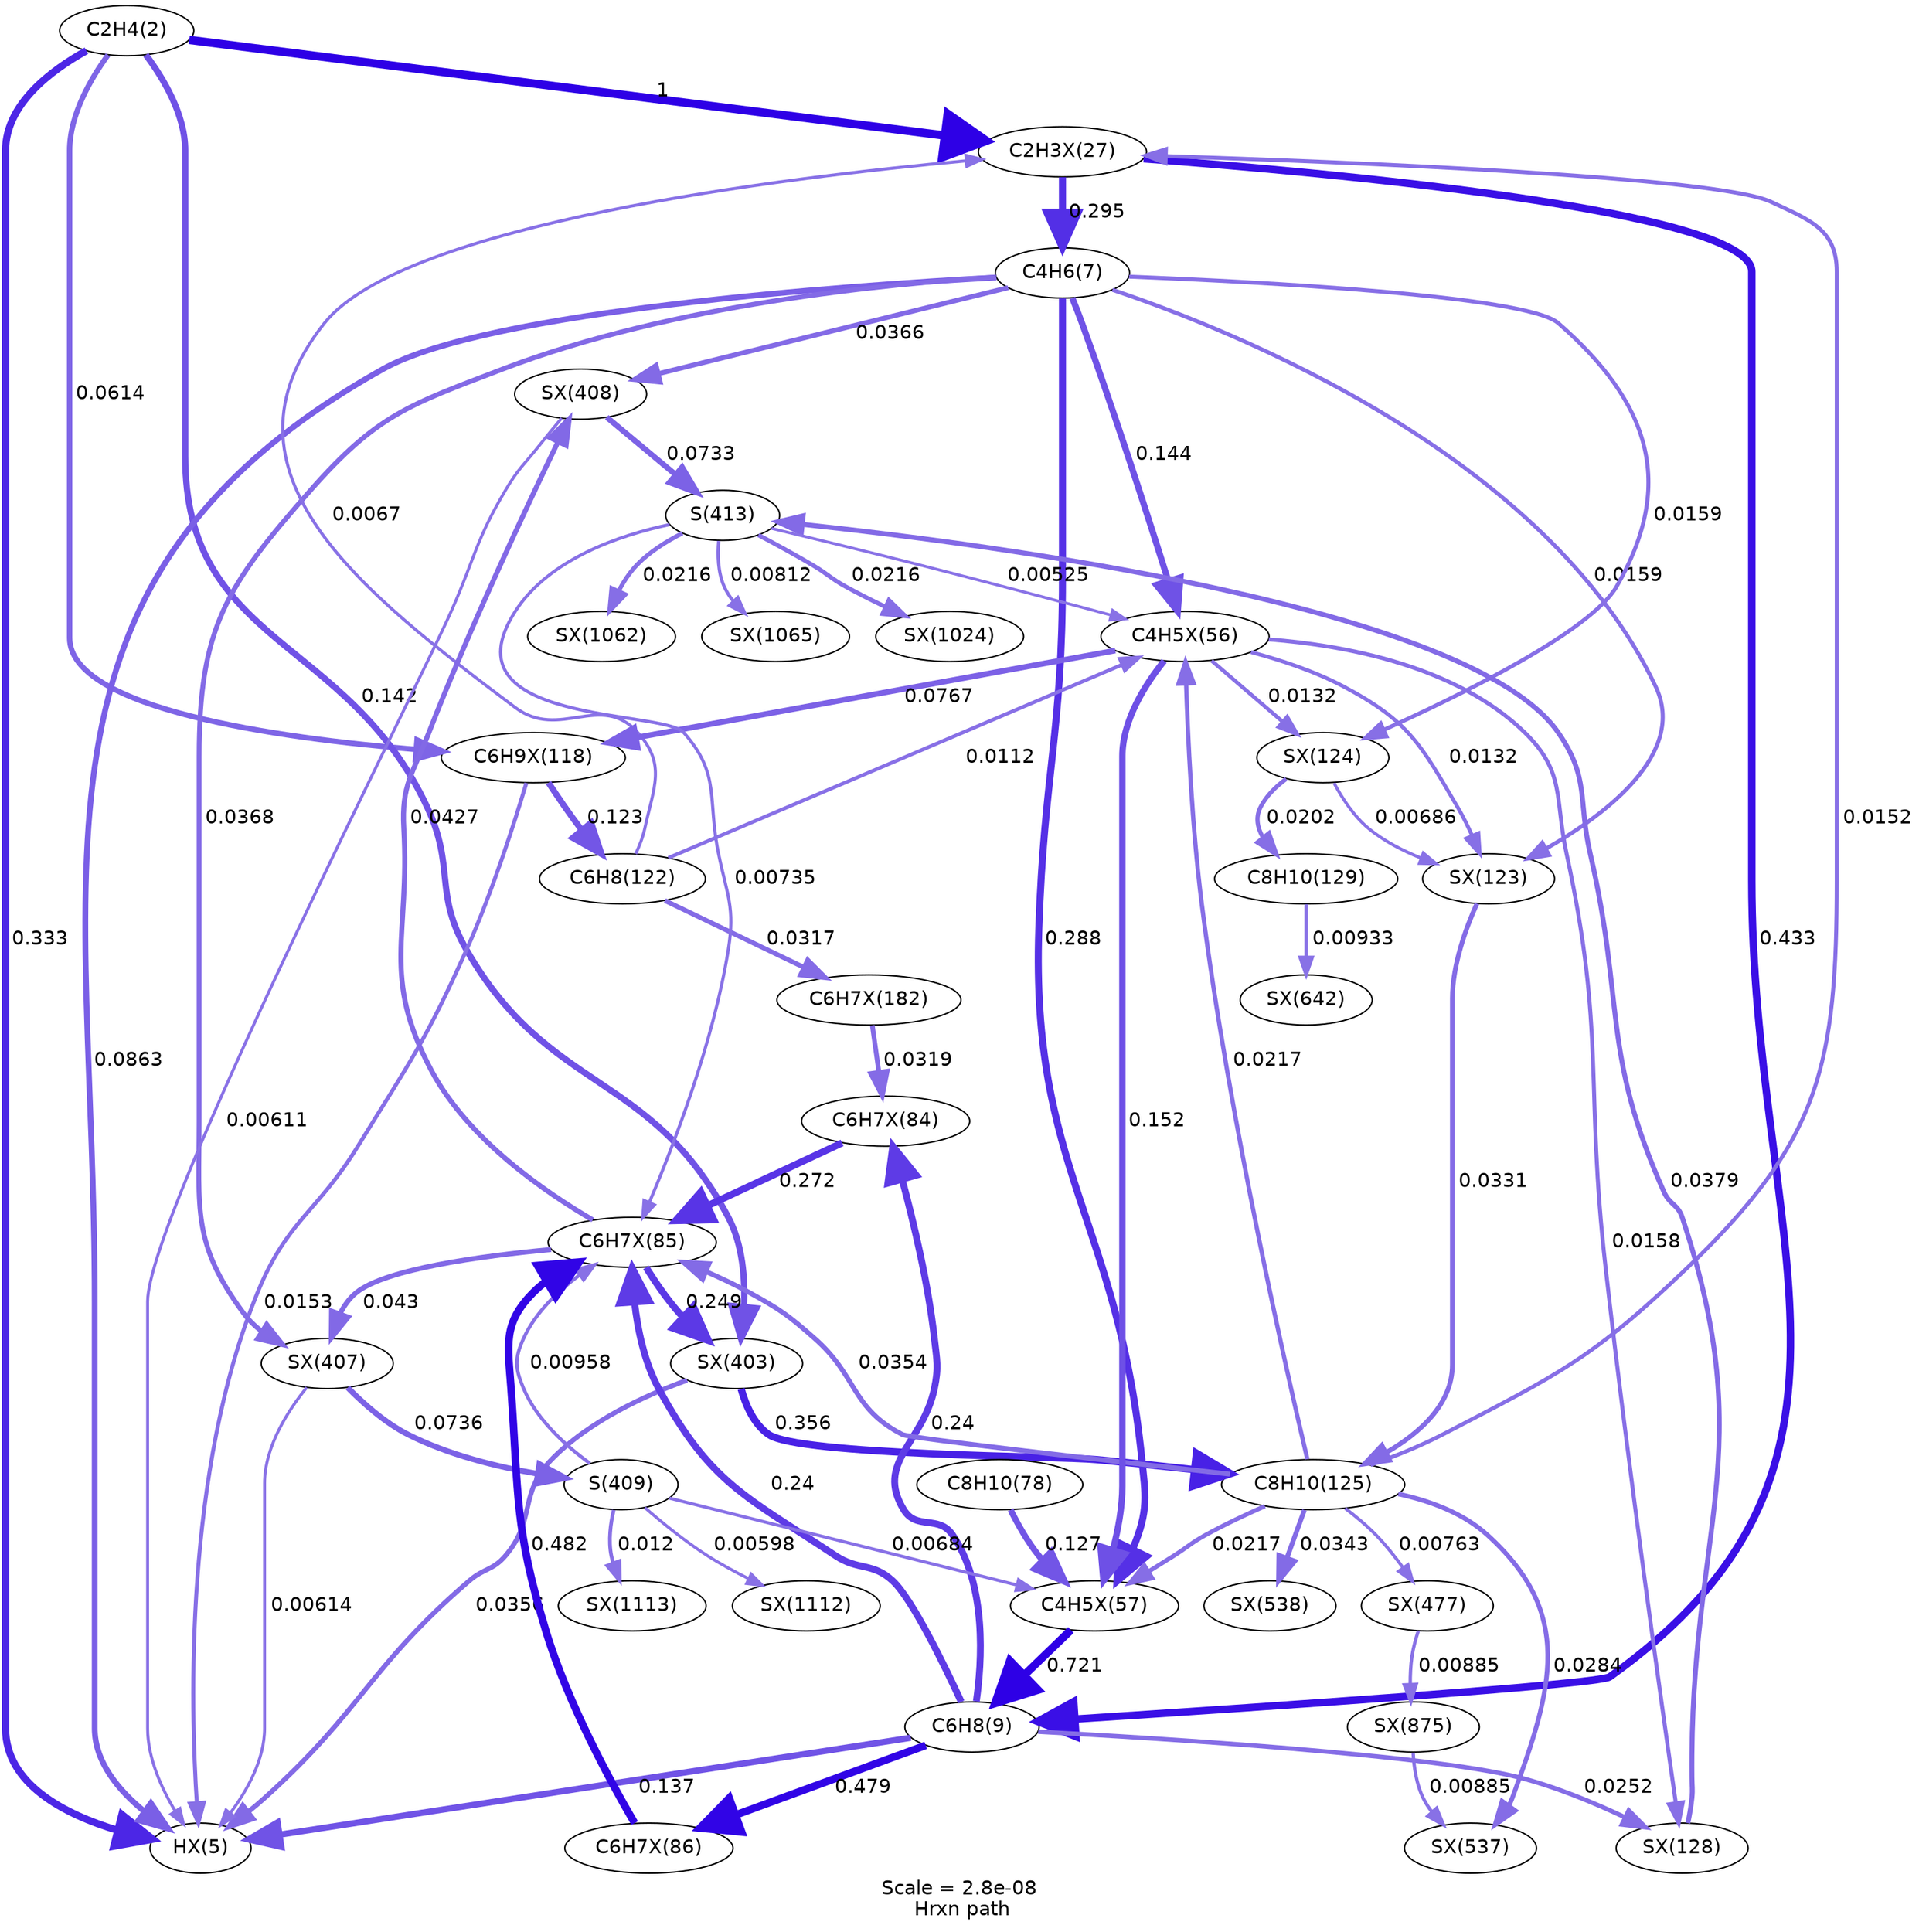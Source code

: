 digraph reaction_paths {
center=1;
s5 -> s54[fontname="Helvetica", style="setlinewidth(5.17)", arrowsize=2.59, color="0.7, 0.833, 0.9"
, label=" 0.333"];
s5 -> s55[fontname="Helvetica", style="setlinewidth(6)", arrowsize=3, color="0.7, 1.5, 0.9"
, label=" 1"];
s5 -> s76[fontname="Helvetica", style="setlinewidth(3.89)", arrowsize=1.95, color="0.7, 0.561, 0.9"
, label=" 0.0614"];
s5 -> s91[fontname="Helvetica", style="setlinewidth(4.53)", arrowsize=2.26, color="0.7, 0.642, 0.9"
, label=" 0.142"];
s8 -> s54[fontname="Helvetica", style="setlinewidth(4.15)", arrowsize=2.08, color="0.7, 0.586, 0.9"
, label=" 0.0863"];
s9 -> s54[fontname="Helvetica", style="setlinewidth(4.5)", arrowsize=2.25, color="0.7, 0.637, 0.9"
, label=" 0.137"];
s76 -> s54[fontname="Helvetica", style="setlinewidth(2.85)", arrowsize=1.42, color="0.7, 0.515, 0.9"
, label=" 0.0153"];
s91 -> s54[fontname="Helvetica", style="setlinewidth(3.48)", arrowsize=1.74, color="0.7, 0.536, 0.9"
, label=" 0.0356"];
s93 -> s54[fontname="Helvetica", style="setlinewidth(2.15)", arrowsize=1.08, color="0.7, 0.506, 0.9"
, label=" 0.00611"];
s92 -> s54[fontname="Helvetica", style="setlinewidth(2.15)", arrowsize=1.08, color="0.7, 0.506, 0.9"
, label=" 0.00614"];
s55 -> s8[fontname="Helvetica", style="setlinewidth(5.08)", arrowsize=2.54, color="0.7, 0.795, 0.9"
, label=" 0.295"];
s55 -> s9[fontname="Helvetica", style="setlinewidth(5.37)", arrowsize=2.68, color="0.7, 0.933, 0.9"
, label=" 0.433"];
s14 -> s55[fontname="Helvetica", style="setlinewidth(2.22)", arrowsize=1.11, color="0.7, 0.507, 0.9"
, label=" 0.0067"];
s15 -> s55[fontname="Helvetica", style="setlinewidth(2.84)", arrowsize=1.42, color="0.7, 0.515, 0.9"
, label=" 0.0152"];
s8 -> s64[fontname="Helvetica", style="setlinewidth(5.06)", arrowsize=2.53, color="0.7, 0.788, 0.9"
, label=" 0.288"];
s8 -> s63[fontname="Helvetica", style="setlinewidth(4.54)", arrowsize=2.27, color="0.7, 0.644, 0.9"
, label=" 0.144"];
s8 -> s77[fontname="Helvetica", style="setlinewidth(2.87)", arrowsize=1.44, color="0.7, 0.516, 0.9"
, label=" 0.0159"];
s8 -> s78[fontname="Helvetica", style="setlinewidth(2.87)", arrowsize=1.44, color="0.7, 0.516, 0.9"
, label=" 0.0159"];
s8 -> s93[fontname="Helvetica", style="setlinewidth(3.5)", arrowsize=1.75, color="0.7, 0.537, 0.9"
, label=" 0.0366"];
s8 -> s92[fontname="Helvetica", style="setlinewidth(3.51)", arrowsize=1.75, color="0.7, 0.537, 0.9"
, label=" 0.0368"];
s64 -> s9[fontname="Helvetica", style="setlinewidth(5.75)", arrowsize=2.88, color="0.7, 1.22, 0.9"
, label=" 0.721"];
s63 -> s64[fontname="Helvetica", style="setlinewidth(4.58)", arrowsize=2.29, color="0.7, 0.652, 0.9"
, label=" 0.152"];
s12 -> s64[fontname="Helvetica", style="setlinewidth(4.44)", arrowsize=2.22, color="0.7, 0.627, 0.9"
, label=" 0.127"];
s15 -> s64[fontname="Helvetica", style="setlinewidth(3.11)", arrowsize=1.55, color="0.7, 0.522, 0.9"
, label=" 0.0217"];
s21 -> s64[fontname="Helvetica", style="setlinewidth(2.24)", arrowsize=1.12, color="0.7, 0.507, 0.9"
, label=" 0.00684"];
s9 -> s73[fontname="Helvetica", style="setlinewidth(5.45)", arrowsize=2.72, color="0.7, 0.979, 0.9"
, label=" 0.479"];
s9 -> s72[fontname="Helvetica", style="setlinewidth(4.92)", arrowsize=2.46, color="0.7, 0.74, 0.9"
, label=" 0.24"];
s9 -> s71[fontname="Helvetica", style="setlinewidth(4.92)", arrowsize=2.46, color="0.7, 0.74, 0.9"
, label=" 0.24"];
s9 -> s79[fontname="Helvetica", style="setlinewidth(3.22)", arrowsize=1.61, color="0.7, 0.525, 0.9"
, label=" 0.0252"];
s63 -> s76[fontname="Helvetica", style="setlinewidth(4.06)", arrowsize=2.03, color="0.7, 0.577, 0.9"
, label=" 0.0767"];
s14 -> s63[fontname="Helvetica", style="setlinewidth(2.61)", arrowsize=1.3, color="0.7, 0.511, 0.9"
, label=" 0.0112"];
s15 -> s63[fontname="Helvetica", style="setlinewidth(3.11)", arrowsize=1.55, color="0.7, 0.522, 0.9"
, label=" 0.0217"];
s63 -> s77[fontname="Helvetica", style="setlinewidth(2.73)", arrowsize=1.37, color="0.7, 0.513, 0.9"
, label=" 0.0132"];
s63 -> s78[fontname="Helvetica", style="setlinewidth(2.73)", arrowsize=1.37, color="0.7, 0.513, 0.9"
, label=" 0.0132"];
s22 -> s63[fontname="Helvetica", style="setlinewidth(2.04)", arrowsize=1.02, color="0.7, 0.505, 0.9"
, label=" 0.00525"];
s63 -> s79[fontname="Helvetica", style="setlinewidth(2.87)", arrowsize=1.43, color="0.7, 0.516, 0.9"
, label=" 0.0158"];
s76 -> s14[fontname="Helvetica", style="setlinewidth(4.42)", arrowsize=2.21, color="0.7, 0.623, 0.9"
, label=" 0.123"];
s14 -> s82[fontname="Helvetica", style="setlinewidth(3.39)", arrowsize=1.7, color="0.7, 0.532, 0.9"
, label=" 0.0317"];
s73 -> s72[fontname="Helvetica", style="setlinewidth(5.45)", arrowsize=2.72, color="0.7, 0.982, 0.9"
, label=" 0.482"];
s71 -> s72[fontname="Helvetica", style="setlinewidth(5.02)", arrowsize=2.51, color="0.7, 0.772, 0.9"
, label=" 0.272"];
s72 -> s91[fontname="Helvetica", style="setlinewidth(4.95)", arrowsize=2.48, color="0.7, 0.749, 0.9"
, label=" 0.249"];
s15 -> s72[fontname="Helvetica", style="setlinewidth(3.48)", arrowsize=1.74, color="0.7, 0.535, 0.9"
, label=" 0.0354"];
s72 -> s93[fontname="Helvetica", style="setlinewidth(3.62)", arrowsize=1.81, color="0.7, 0.543, 0.9"
, label=" 0.0427"];
s22 -> s72[fontname="Helvetica", style="setlinewidth(2.29)", arrowsize=1.15, color="0.7, 0.507, 0.9"
, label=" 0.00735"];
s72 -> s92[fontname="Helvetica", style="setlinewidth(3.62)", arrowsize=1.81, color="0.7, 0.543, 0.9"
, label=" 0.043"];
s21 -> s72[fontname="Helvetica", style="setlinewidth(2.49)", arrowsize=1.25, color="0.7, 0.51, 0.9"
, label=" 0.00958"];
s82 -> s71[fontname="Helvetica", style="setlinewidth(3.4)", arrowsize=1.7, color="0.7, 0.532, 0.9"
, label=" 0.0319"];
s91 -> s15[fontname="Helvetica", style="setlinewidth(5.22)", arrowsize=2.61, color="0.7, 0.856, 0.9"
, label=" 0.356"];
s77 -> s15[fontname="Helvetica", style="setlinewidth(3.43)", arrowsize=1.71, color="0.7, 0.533, 0.9"
, label=" 0.0331"];
s15 -> s94[fontname="Helvetica", style="setlinewidth(2.32)", arrowsize=1.16, color="0.7, 0.508, 0.9"
, label=" 0.00763"];
s15 -> s96[fontname="Helvetica", style="setlinewidth(3.45)", arrowsize=1.73, color="0.7, 0.534, 0.9"
, label=" 0.0343"];
s15 -> s95[fontname="Helvetica", style="setlinewidth(3.31)", arrowsize=1.66, color="0.7, 0.528, 0.9"
, label=" 0.0284"];
s78 -> s77[fontname="Helvetica", style="setlinewidth(2.24)", arrowsize=1.12, color="0.7, 0.507, 0.9"
, label=" 0.00686"];
s78 -> s16[fontname="Helvetica", style="setlinewidth(3.06)", arrowsize=1.53, color="0.7, 0.52, 0.9"
, label=" 0.0202"];
s16 -> s100[fontname="Helvetica", style="setlinewidth(2.47)", arrowsize=1.24, color="0.7, 0.509, 0.9"
, label=" 0.00933"];
s94 -> s112[fontname="Helvetica", style="setlinewidth(2.43)", arrowsize=1.22, color="0.7, 0.509, 0.9"
, label=" 0.00885"];
s112 -> s95[fontname="Helvetica", style="setlinewidth(2.43)", arrowsize=1.22, color="0.7, 0.509, 0.9"
, label=" 0.00885"];
s93 -> s22[fontname="Helvetica", style="setlinewidth(4.03)", arrowsize=2.01, color="0.7, 0.573, 0.9"
, label=" 0.0733"];
s79 -> s22[fontname="Helvetica", style="setlinewidth(3.53)", arrowsize=1.76, color="0.7, 0.538, 0.9"
, label=" 0.0379"];
s22 -> s122[fontname="Helvetica", style="setlinewidth(3.1)", arrowsize=1.55, color="0.7, 0.522, 0.9"
, label=" 0.0216"];
s22 -> s123[fontname="Helvetica", style="setlinewidth(3.1)", arrowsize=1.55, color="0.7, 0.522, 0.9"
, label=" 0.0216"];
s22 -> s126[fontname="Helvetica", style="setlinewidth(2.37)", arrowsize=1.18, color="0.7, 0.508, 0.9"
, label=" 0.00812"];
s92 -> s21[fontname="Helvetica", style="setlinewidth(4.03)", arrowsize=2.02, color="0.7, 0.574, 0.9"
, label=" 0.0736"];
s21 -> s129[fontname="Helvetica", style="setlinewidth(2.66)", arrowsize=1.33, color="0.7, 0.512, 0.9"
, label=" 0.012"];
s21 -> s128[fontname="Helvetica", style="setlinewidth(2.13)", arrowsize=1.07, color="0.7, 0.506, 0.9"
, label=" 0.00598"];
s5 [ fontname="Helvetica", label="C2H4(2)"];
s8 [ fontname="Helvetica", label="C4H6(7)"];
s9 [ fontname="Helvetica", label="C6H8(9)"];
s12 [ fontname="Helvetica", label="C8H10(78)"];
s14 [ fontname="Helvetica", label="C6H8(122)"];
s15 [ fontname="Helvetica", label="C8H10(125)"];
s16 [ fontname="Helvetica", label="C8H10(129)"];
s21 [ fontname="Helvetica", label="S(409)"];
s22 [ fontname="Helvetica", label="S(413)"];
s54 [ fontname="Helvetica", label="HX(5)"];
s55 [ fontname="Helvetica", label="C2H3X(27)"];
s63 [ fontname="Helvetica", label="C4H5X(56)"];
s64 [ fontname="Helvetica", label="C4H5X(57)"];
s71 [ fontname="Helvetica", label="C6H7X(84)"];
s72 [ fontname="Helvetica", label="C6H7X(85)"];
s73 [ fontname="Helvetica", label="C6H7X(86)"];
s76 [ fontname="Helvetica", label="C6H9X(118)"];
s77 [ fontname="Helvetica", label="SX(123)"];
s78 [ fontname="Helvetica", label="SX(124)"];
s79 [ fontname="Helvetica", label="SX(128)"];
s82 [ fontname="Helvetica", label="C6H7X(182)"];
s91 [ fontname="Helvetica", label="SX(403)"];
s92 [ fontname="Helvetica", label="SX(407)"];
s93 [ fontname="Helvetica", label="SX(408)"];
s94 [ fontname="Helvetica", label="SX(477)"];
s95 [ fontname="Helvetica", label="SX(537)"];
s96 [ fontname="Helvetica", label="SX(538)"];
s100 [ fontname="Helvetica", label="SX(642)"];
s112 [ fontname="Helvetica", label="SX(875)"];
s122 [ fontname="Helvetica", label="SX(1024)"];
s123 [ fontname="Helvetica", label="SX(1062)"];
s126 [ fontname="Helvetica", label="SX(1065)"];
s128 [ fontname="Helvetica", label="SX(1112)"];
s129 [ fontname="Helvetica", label="SX(1113)"];
 label = "Scale = 2.8e-08\l Hrxn path";
 fontname = "Helvetica";
}
